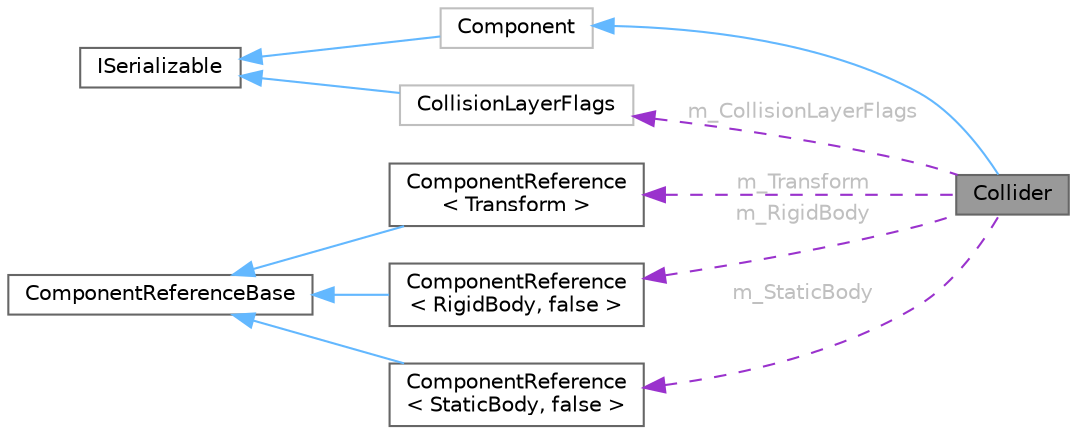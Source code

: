 digraph "Collider"
{
 // LATEX_PDF_SIZE
  bgcolor="transparent";
  edge [fontname=Helvetica,fontsize=10,labelfontname=Helvetica,labelfontsize=10];
  node [fontname=Helvetica,fontsize=10,shape=box,height=0.2,width=0.4];
  rankdir="LR";
  Node1 [id="Node000001",label="Collider",height=0.2,width=0.4,color="gray40", fillcolor="grey60", style="filled", fontcolor="black",tooltip="component which is used for detecting collisions and information about them"];
  Node2 -> Node1 [id="edge1_Node000001_Node000002",dir="back",color="steelblue1",style="solid",tooltip=" "];
  Node2 [id="Node000002",label="Component",height=0.2,width=0.4,color="grey75", fillcolor="white", style="filled",URL="$d8/d6b/classComponent.html",tooltip=" "];
  Node3 -> Node2 [id="edge2_Node000002_Node000003",dir="back",color="steelblue1",style="solid",tooltip=" "];
  Node3 [id="Node000003",label="ISerializable",height=0.2,width=0.4,color="gray40", fillcolor="white", style="filled",URL="$db/df8/classISerializable.html",tooltip="interface for all serializable objects"];
  Node4 -> Node1 [id="edge3_Node000001_Node000004",dir="back",color="darkorchid3",style="dashed",tooltip=" ",label=" m_Transform",fontcolor="grey" ];
  Node4 [id="Node000004",label="ComponentReference\l\< Transform \>",height=0.2,width=0.4,color="gray40", fillcolor="white", style="filled",URL="$df/d02/classComponentReference.html",tooltip=" "];
  Node5 -> Node4 [id="edge4_Node000004_Node000005",dir="back",color="steelblue1",style="solid",tooltip=" "];
  Node5 [id="Node000005",label="ComponentReferenceBase",height=0.2,width=0.4,color="gray40", fillcolor="white", style="filled",URL="$db/d86/classComponentReferenceBase.html",tooltip="abstract base class for templatized ComponentReferences"];
  Node6 -> Node1 [id="edge5_Node000001_Node000006",dir="back",color="darkorchid3",style="dashed",tooltip=" ",label=" m_RigidBody",fontcolor="grey" ];
  Node6 [id="Node000006",label="ComponentReference\l\< RigidBody, false \>",height=0.2,width=0.4,color="gray40", fillcolor="white", style="filled",URL="$df/d02/classComponentReference.html",tooltip=" "];
  Node5 -> Node6 [id="edge6_Node000006_Node000005",dir="back",color="steelblue1",style="solid",tooltip=" "];
  Node7 -> Node1 [id="edge7_Node000001_Node000007",dir="back",color="darkorchid3",style="dashed",tooltip=" ",label=" m_StaticBody",fontcolor="grey" ];
  Node7 [id="Node000007",label="ComponentReference\l\< StaticBody, false \>",height=0.2,width=0.4,color="gray40", fillcolor="white", style="filled",URL="$df/d02/classComponentReference.html",tooltip=" "];
  Node5 -> Node7 [id="edge8_Node000007_Node000005",dir="back",color="steelblue1",style="solid",tooltip=" "];
  Node8 -> Node1 [id="edge9_Node000001_Node000008",dir="back",color="darkorchid3",style="dashed",tooltip=" ",label=" m_CollisionLayerFlags",fontcolor="grey" ];
  Node8 [id="Node000008",label="CollisionLayerFlags",height=0.2,width=0.4,color="grey75", fillcolor="white", style="filled",URL="$d6/d5e/classCollisionLayerFlags.html",tooltip=" "];
  Node3 -> Node8 [id="edge10_Node000008_Node000003",dir="back",color="steelblue1",style="solid",tooltip=" "];
}
